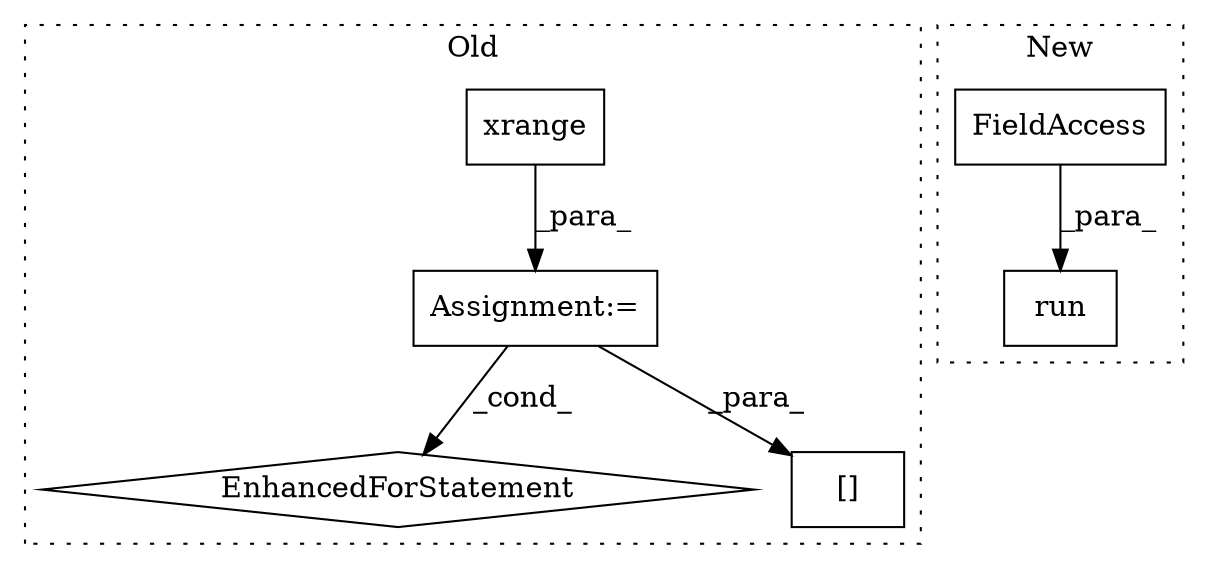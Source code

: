 digraph G {
subgraph cluster0 {
1 [label="xrange" a="32" s="1863,1880" l="7,1" shape="box"];
3 [label="EnhancedForStatement" a="70" s="1802,1881" l="53,2" shape="diamond"];
4 [label="[]" a="2" s="1914,1923" l="8,1" shape="box"];
5 [label="Assignment:=" a="7" s="1802,1881" l="53,2" shape="box"];
label = "Old";
style="dotted";
}
subgraph cluster1 {
2 [label="run" a="32" s="2856,2960" l="4,1" shape="box"];
6 [label="FieldAccess" a="22" s="2860" l="16" shape="box"];
label = "New";
style="dotted";
}
1 -> 5 [label="_para_"];
5 -> 4 [label="_para_"];
5 -> 3 [label="_cond_"];
6 -> 2 [label="_para_"];
}